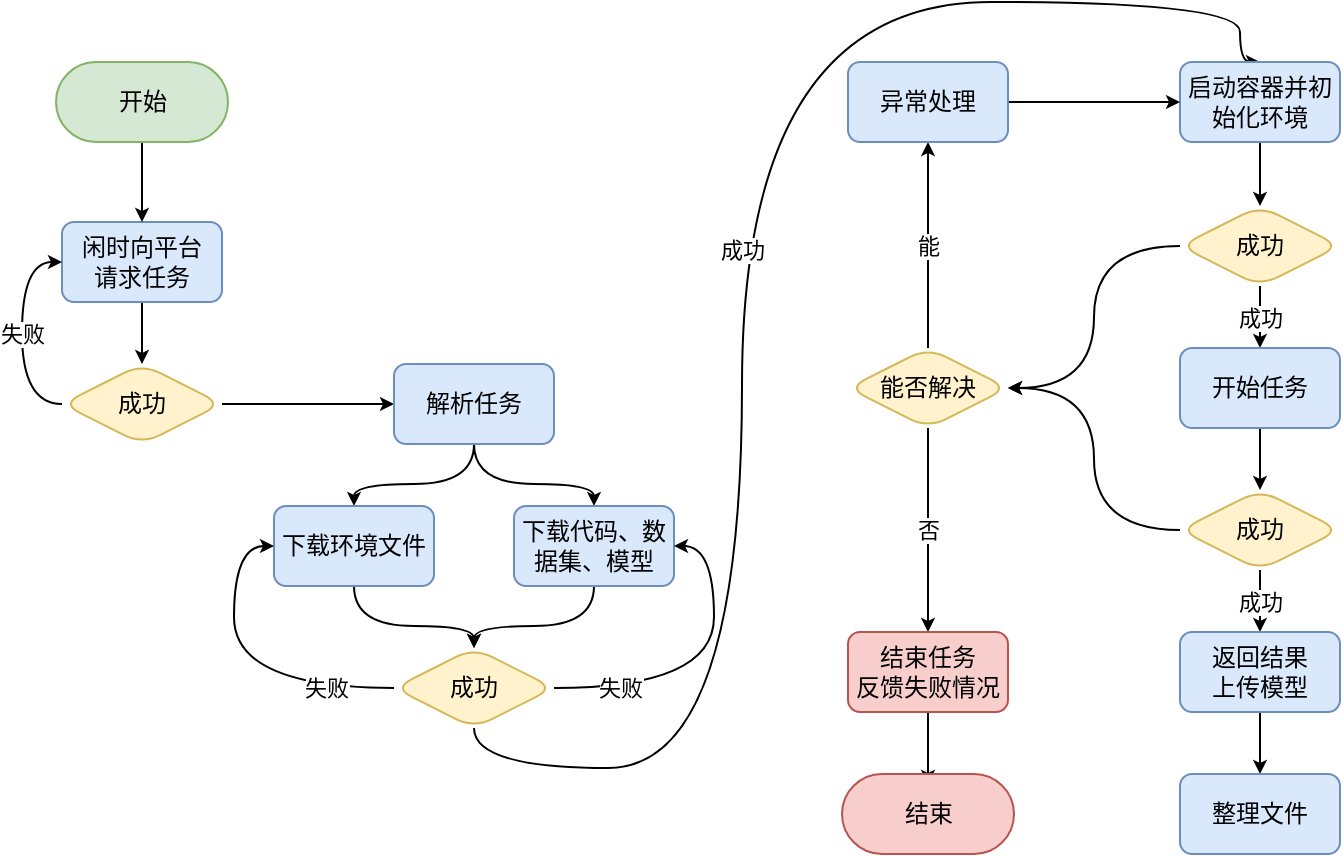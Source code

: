 <mxfile version="20.8.23" type="github">
  <diagram id="qqj5SGeIcp3CO3WpwL2j" name="第 1 页">
    <mxGraphModel dx="1975" dy="727" grid="1" gridSize="10" guides="1" tooltips="1" connect="1" arrows="1" fold="1" page="1" pageScale="1" pageWidth="827" pageHeight="1169" math="0" shadow="0">
      <root>
        <mxCell id="0" />
        <mxCell id="1" parent="0" />
        <mxCell id="T0Joc_rf6QLan3yxdYTv-22" style="edgeStyle=orthogonalEdgeStyle;curved=1;rounded=0;orthogonalLoop=1;jettySize=auto;html=1;exitX=0.5;exitY=1;exitDx=0;exitDy=0;entryX=0.5;entryY=0;entryDx=0;entryDy=0;startSize=4;endSize=4;fontFamily=Times New Roman;" parent="1" source="T0Joc_rf6QLan3yxdYTv-3" target="T0Joc_rf6QLan3yxdYTv-4" edge="1">
          <mxGeometry relative="1" as="geometry" />
        </mxCell>
        <mxCell id="T0Joc_rf6QLan3yxdYTv-3" value="闲时向平台&lt;br&gt;请求任务" style="rounded=1;whiteSpace=wrap;html=1;fillColor=#dae8fc;strokeColor=#6c8ebf;fontFamily=Times New Roman;" parent="1" vertex="1">
          <mxGeometry x="-790" y="110" width="80" height="40" as="geometry" />
        </mxCell>
        <mxCell id="T0Joc_rf6QLan3yxdYTv-24" value="失败" style="edgeStyle=orthogonalEdgeStyle;curved=1;rounded=0;orthogonalLoop=1;jettySize=auto;html=1;exitX=0;exitY=0.5;exitDx=0;exitDy=0;entryX=0;entryY=0.5;entryDx=0;entryDy=0;startSize=4;endSize=4;fontFamily=Times New Roman;" parent="1" source="T0Joc_rf6QLan3yxdYTv-4" target="T0Joc_rf6QLan3yxdYTv-3" edge="1">
          <mxGeometry relative="1" as="geometry" />
        </mxCell>
        <mxCell id="T0Joc_rf6QLan3yxdYTv-63" style="edgeStyle=orthogonalEdgeStyle;curved=1;rounded=0;orthogonalLoop=1;jettySize=auto;html=1;exitX=1;exitY=0.5;exitDx=0;exitDy=0;entryX=0;entryY=0.5;entryDx=0;entryDy=0;startSize=4;endSize=4;fontFamily=Times New Roman;" parent="1" source="T0Joc_rf6QLan3yxdYTv-4" target="T0Joc_rf6QLan3yxdYTv-5" edge="1">
          <mxGeometry relative="1" as="geometry" />
        </mxCell>
        <mxCell id="T0Joc_rf6QLan3yxdYTv-4" value="成功" style="rhombus;whiteSpace=wrap;html=1;rounded=1;fillColor=#fff2cc;strokeColor=#d6b656;fontFamily=Times New Roman;" parent="1" vertex="1">
          <mxGeometry x="-790" y="181" width="80" height="40" as="geometry" />
        </mxCell>
        <mxCell id="T0Joc_rf6QLan3yxdYTv-61" style="edgeStyle=orthogonalEdgeStyle;curved=1;rounded=0;orthogonalLoop=1;jettySize=auto;html=1;exitX=0.5;exitY=1;exitDx=0;exitDy=0;entryX=0.5;entryY=0;entryDx=0;entryDy=0;startSize=4;endSize=4;fontFamily=Times New Roman;" parent="1" source="T0Joc_rf6QLan3yxdYTv-5" target="T0Joc_rf6QLan3yxdYTv-6" edge="1">
          <mxGeometry relative="1" as="geometry" />
        </mxCell>
        <mxCell id="T0Joc_rf6QLan3yxdYTv-62" style="edgeStyle=orthogonalEdgeStyle;curved=1;rounded=0;orthogonalLoop=1;jettySize=auto;html=1;exitX=0.5;exitY=1;exitDx=0;exitDy=0;entryX=0.5;entryY=0;entryDx=0;entryDy=0;startSize=4;endSize=4;fontFamily=Times New Roman;" parent="1" source="T0Joc_rf6QLan3yxdYTv-5" target="T0Joc_rf6QLan3yxdYTv-7" edge="1">
          <mxGeometry relative="1" as="geometry" />
        </mxCell>
        <mxCell id="T0Joc_rf6QLan3yxdYTv-5" value="解析任务" style="rounded=1;whiteSpace=wrap;html=1;fillColor=#dae8fc;strokeColor=#6c8ebf;fontFamily=Times New Roman;" parent="1" vertex="1">
          <mxGeometry x="-624" y="181" width="80" height="40" as="geometry" />
        </mxCell>
        <mxCell id="T0Joc_rf6QLan3yxdYTv-28" style="edgeStyle=orthogonalEdgeStyle;curved=1;rounded=0;orthogonalLoop=1;jettySize=auto;html=1;exitX=0.5;exitY=1;exitDx=0;exitDy=0;entryX=0.5;entryY=0;entryDx=0;entryDy=0;startSize=4;endSize=4;fontFamily=Times New Roman;" parent="1" source="T0Joc_rf6QLan3yxdYTv-6" target="T0Joc_rf6QLan3yxdYTv-8" edge="1">
          <mxGeometry relative="1" as="geometry" />
        </mxCell>
        <mxCell id="T0Joc_rf6QLan3yxdYTv-6" value="下载环境文件" style="rounded=1;whiteSpace=wrap;html=1;fillColor=#dae8fc;strokeColor=#6c8ebf;fontFamily=Times New Roman;" parent="1" vertex="1">
          <mxGeometry x="-684" y="252" width="80" height="40" as="geometry" />
        </mxCell>
        <mxCell id="T0Joc_rf6QLan3yxdYTv-31" style="edgeStyle=orthogonalEdgeStyle;curved=1;rounded=0;orthogonalLoop=1;jettySize=auto;html=1;exitX=0.5;exitY=1;exitDx=0;exitDy=0;entryX=0.5;entryY=0;entryDx=0;entryDy=0;startSize=4;endSize=4;fontFamily=Times New Roman;" parent="1" source="T0Joc_rf6QLan3yxdYTv-7" target="T0Joc_rf6QLan3yxdYTv-8" edge="1">
          <mxGeometry relative="1" as="geometry" />
        </mxCell>
        <mxCell id="T0Joc_rf6QLan3yxdYTv-7" value="下载代码、数据集、模型" style="rounded=1;whiteSpace=wrap;html=1;fillColor=#dae8fc;strokeColor=#6c8ebf;fontFamily=Times New Roman;" parent="1" vertex="1">
          <mxGeometry x="-564" y="252" width="80" height="40" as="geometry" />
        </mxCell>
        <mxCell id="T0Joc_rf6QLan3yxdYTv-32" style="edgeStyle=orthogonalEdgeStyle;curved=1;rounded=0;orthogonalLoop=1;jettySize=auto;html=1;exitX=1;exitY=0.5;exitDx=0;exitDy=0;entryX=1;entryY=0.5;entryDx=0;entryDy=0;startSize=4;endSize=4;fontFamily=Times New Roman;" parent="1" source="T0Joc_rf6QLan3yxdYTv-8" target="T0Joc_rf6QLan3yxdYTv-7" edge="1">
          <mxGeometry relative="1" as="geometry" />
        </mxCell>
        <mxCell id="T0Joc_rf6QLan3yxdYTv-44" value="失败" style="edgeLabel;html=1;align=center;verticalAlign=middle;resizable=0;points=[];fontFamily=Times New Roman;" parent="T0Joc_rf6QLan3yxdYTv-32" vertex="1" connectable="0">
          <mxGeometry x="-0.468" y="7" relative="1" as="geometry">
            <mxPoint x="-13" y="7" as="offset" />
          </mxGeometry>
        </mxCell>
        <mxCell id="T0Joc_rf6QLan3yxdYTv-33" style="edgeStyle=orthogonalEdgeStyle;curved=1;rounded=0;orthogonalLoop=1;jettySize=auto;html=1;exitX=0;exitY=0.5;exitDx=0;exitDy=0;entryX=0;entryY=0.5;entryDx=0;entryDy=0;startSize=4;endSize=4;fontFamily=Times New Roman;" parent="1" source="T0Joc_rf6QLan3yxdYTv-8" target="T0Joc_rf6QLan3yxdYTv-6" edge="1">
          <mxGeometry relative="1" as="geometry" />
        </mxCell>
        <mxCell id="T0Joc_rf6QLan3yxdYTv-43" value="失败" style="edgeLabel;html=1;align=center;verticalAlign=middle;resizable=0;points=[];fontFamily=Times New Roman;" parent="T0Joc_rf6QLan3yxdYTv-33" vertex="1" connectable="0">
          <mxGeometry x="-0.632" y="-5" relative="1" as="geometry">
            <mxPoint x="-3" y="5" as="offset" />
          </mxGeometry>
        </mxCell>
        <mxCell id="T0Joc_rf6QLan3yxdYTv-34" style="edgeStyle=orthogonalEdgeStyle;curved=1;rounded=0;orthogonalLoop=1;jettySize=auto;html=1;exitX=0.5;exitY=1;exitDx=0;exitDy=0;entryX=0.5;entryY=0;entryDx=0;entryDy=0;startSize=4;endSize=4;fontFamily=Times New Roman;" parent="1" source="T0Joc_rf6QLan3yxdYTv-8" target="T0Joc_rf6QLan3yxdYTv-9" edge="1">
          <mxGeometry relative="1" as="geometry">
            <Array as="points">
              <mxPoint x="-584" y="383" />
              <mxPoint x="-450" y="383" />
              <mxPoint x="-450" />
              <mxPoint x="-201" />
            </Array>
          </mxGeometry>
        </mxCell>
        <mxCell id="T0Joc_rf6QLan3yxdYTv-45" value="成功" style="edgeLabel;html=1;align=center;verticalAlign=middle;resizable=0;points=[];fontFamily=Times New Roman;" parent="T0Joc_rf6QLan3yxdYTv-34" vertex="1" connectable="0">
          <mxGeometry relative="1" as="geometry">
            <mxPoint as="offset" />
          </mxGeometry>
        </mxCell>
        <mxCell id="T0Joc_rf6QLan3yxdYTv-8" value="成功" style="rhombus;whiteSpace=wrap;html=1;rounded=1;fillColor=#fff2cc;strokeColor=#d6b656;fontFamily=Times New Roman;" parent="1" vertex="1">
          <mxGeometry x="-624" y="323" width="80" height="40" as="geometry" />
        </mxCell>
        <mxCell id="T0Joc_rf6QLan3yxdYTv-35" style="edgeStyle=orthogonalEdgeStyle;curved=1;rounded=0;orthogonalLoop=1;jettySize=auto;html=1;entryX=0.5;entryY=0;entryDx=0;entryDy=0;startSize=4;endSize=4;fontFamily=Times New Roman;" parent="1" source="T0Joc_rf6QLan3yxdYTv-9" target="T0Joc_rf6QLan3yxdYTv-12" edge="1">
          <mxGeometry relative="1" as="geometry" />
        </mxCell>
        <mxCell id="T0Joc_rf6QLan3yxdYTv-9" value="启动容器并初始化环境" style="rounded=1;whiteSpace=wrap;html=1;fillColor=#dae8fc;strokeColor=#6c8ebf;fontFamily=Times New Roman;" parent="1" vertex="1">
          <mxGeometry x="-231" y="30" width="80" height="40" as="geometry" />
        </mxCell>
        <mxCell id="T0Joc_rf6QLan3yxdYTv-36" style="edgeStyle=orthogonalEdgeStyle;curved=1;rounded=0;orthogonalLoop=1;jettySize=auto;html=1;exitX=0.5;exitY=1;exitDx=0;exitDy=0;entryX=0.5;entryY=0;entryDx=0;entryDy=0;startSize=4;endSize=4;fontFamily=Times New Roman;" parent="1" source="T0Joc_rf6QLan3yxdYTv-12" target="T0Joc_rf6QLan3yxdYTv-13" edge="1">
          <mxGeometry relative="1" as="geometry" />
        </mxCell>
        <mxCell id="T0Joc_rf6QLan3yxdYTv-46" value="成功" style="edgeLabel;html=1;align=center;verticalAlign=middle;resizable=0;points=[];fontFamily=Times New Roman;" parent="T0Joc_rf6QLan3yxdYTv-36" vertex="1" connectable="0">
          <mxGeometry relative="1" as="geometry">
            <mxPoint as="offset" />
          </mxGeometry>
        </mxCell>
        <mxCell id="T0Joc_rf6QLan3yxdYTv-66" style="edgeStyle=orthogonalEdgeStyle;curved=1;rounded=0;orthogonalLoop=1;jettySize=auto;html=1;exitX=0;exitY=0.5;exitDx=0;exitDy=0;entryX=1;entryY=0.5;entryDx=0;entryDy=0;startSize=4;endSize=4;fontFamily=Times New Roman;" parent="1" source="T0Joc_rf6QLan3yxdYTv-12" target="T0Joc_rf6QLan3yxdYTv-77" edge="1">
          <mxGeometry relative="1" as="geometry">
            <mxPoint x="-301" y="191" as="targetPoint" />
          </mxGeometry>
        </mxCell>
        <mxCell id="T0Joc_rf6QLan3yxdYTv-12" value="成功" style="rhombus;whiteSpace=wrap;html=1;rounded=1;fillColor=#fff2cc;strokeColor=#d6b656;fontFamily=Times New Roman;" parent="1" vertex="1">
          <mxGeometry x="-231" y="102" width="80" height="40" as="geometry" />
        </mxCell>
        <mxCell id="T0Joc_rf6QLan3yxdYTv-37" style="edgeStyle=orthogonalEdgeStyle;curved=1;rounded=0;orthogonalLoop=1;jettySize=auto;html=1;exitX=0.5;exitY=1;exitDx=0;exitDy=0;entryX=0.5;entryY=0;entryDx=0;entryDy=0;startSize=4;endSize=4;fontFamily=Times New Roman;" parent="1" source="T0Joc_rf6QLan3yxdYTv-13" target="T0Joc_rf6QLan3yxdYTv-15" edge="1">
          <mxGeometry relative="1" as="geometry" />
        </mxCell>
        <mxCell id="T0Joc_rf6QLan3yxdYTv-13" value="开始任务" style="rounded=1;whiteSpace=wrap;html=1;fillColor=#dae8fc;strokeColor=#6c8ebf;fontFamily=Times New Roman;" parent="1" vertex="1">
          <mxGeometry x="-231" y="173" width="80" height="40" as="geometry" />
        </mxCell>
        <mxCell id="T0Joc_rf6QLan3yxdYTv-38" style="edgeStyle=orthogonalEdgeStyle;curved=1;rounded=0;orthogonalLoop=1;jettySize=auto;html=1;exitX=0.5;exitY=1;exitDx=0;exitDy=0;entryX=0.5;entryY=0;entryDx=0;entryDy=0;startSize=4;endSize=4;fontFamily=Times New Roman;" parent="1" source="T0Joc_rf6QLan3yxdYTv-15" target="T0Joc_rf6QLan3yxdYTv-16" edge="1">
          <mxGeometry relative="1" as="geometry" />
        </mxCell>
        <mxCell id="T0Joc_rf6QLan3yxdYTv-47" value="成功" style="edgeLabel;html=1;align=center;verticalAlign=middle;resizable=0;points=[];fontFamily=Times New Roman;" parent="T0Joc_rf6QLan3yxdYTv-38" vertex="1" connectable="0">
          <mxGeometry relative="1" as="geometry">
            <mxPoint as="offset" />
          </mxGeometry>
        </mxCell>
        <mxCell id="T0Joc_rf6QLan3yxdYTv-65" style="edgeStyle=orthogonalEdgeStyle;curved=1;rounded=0;orthogonalLoop=1;jettySize=auto;html=1;exitX=0;exitY=0.5;exitDx=0;exitDy=0;entryX=1;entryY=0.5;entryDx=0;entryDy=0;startSize=4;endSize=4;fontFamily=Times New Roman;" parent="1" source="T0Joc_rf6QLan3yxdYTv-15" target="T0Joc_rf6QLan3yxdYTv-77" edge="1">
          <mxGeometry relative="1" as="geometry">
            <mxPoint x="-301" y="191" as="targetPoint" />
          </mxGeometry>
        </mxCell>
        <mxCell id="T0Joc_rf6QLan3yxdYTv-15" value="成功" style="rhombus;whiteSpace=wrap;html=1;rounded=1;fillColor=#fff2cc;strokeColor=#d6b656;fontFamily=Times New Roman;" parent="1" vertex="1">
          <mxGeometry x="-231" y="244" width="80" height="40" as="geometry" />
        </mxCell>
        <mxCell id="T0Joc_rf6QLan3yxdYTv-40" style="edgeStyle=orthogonalEdgeStyle;curved=1;rounded=0;orthogonalLoop=1;jettySize=auto;html=1;exitX=0.5;exitY=1;exitDx=0;exitDy=0;startSize=4;endSize=4;fontFamily=Times New Roman;" parent="1" source="T0Joc_rf6QLan3yxdYTv-16" target="T0Joc_rf6QLan3yxdYTv-39" edge="1">
          <mxGeometry relative="1" as="geometry" />
        </mxCell>
        <mxCell id="T0Joc_rf6QLan3yxdYTv-16" value="返回结果&lt;br&gt;上传模型" style="rounded=1;whiteSpace=wrap;html=1;fillColor=#dae8fc;strokeColor=#6c8ebf;fontFamily=Times New Roman;" parent="1" vertex="1">
          <mxGeometry x="-231" y="315" width="80" height="40" as="geometry" />
        </mxCell>
        <mxCell id="T0Joc_rf6QLan3yxdYTv-39" value="整理文件" style="rounded=1;whiteSpace=wrap;html=1;fillColor=#dae8fc;strokeColor=#6c8ebf;fontFamily=Times New Roman;" parent="1" vertex="1">
          <mxGeometry x="-231" y="386" width="80" height="40" as="geometry" />
        </mxCell>
        <mxCell id="T0Joc_rf6QLan3yxdYTv-79" style="edgeStyle=orthogonalEdgeStyle;curved=1;rounded=0;orthogonalLoop=1;jettySize=auto;html=1;exitX=0.5;exitY=0;exitDx=0;exitDy=0;startSize=4;endSize=4;fontFamily=Times New Roman;" parent="1" source="T0Joc_rf6QLan3yxdYTv-77" target="T0Joc_rf6QLan3yxdYTv-78" edge="1">
          <mxGeometry relative="1" as="geometry" />
        </mxCell>
        <mxCell id="T0Joc_rf6QLan3yxdYTv-81" value="能" style="edgeLabel;html=1;align=center;verticalAlign=middle;resizable=0;points=[];fontFamily=Times New Roman;" parent="T0Joc_rf6QLan3yxdYTv-79" vertex="1" connectable="0">
          <mxGeometry relative="1" as="geometry">
            <mxPoint as="offset" />
          </mxGeometry>
        </mxCell>
        <mxCell id="T0Joc_rf6QLan3yxdYTv-89" style="edgeStyle=orthogonalEdgeStyle;curved=1;rounded=0;orthogonalLoop=1;jettySize=auto;html=1;exitX=0.5;exitY=1;exitDx=0;exitDy=0;entryX=0.5;entryY=0;entryDx=0;entryDy=0;startSize=4;endSize=4;fontFamily=Times New Roman;" parent="1" source="T0Joc_rf6QLan3yxdYTv-77" target="T0Joc_rf6QLan3yxdYTv-82" edge="1">
          <mxGeometry relative="1" as="geometry" />
        </mxCell>
        <mxCell id="T0Joc_rf6QLan3yxdYTv-91" value="否" style="edgeLabel;html=1;align=center;verticalAlign=middle;resizable=0;points=[];fontFamily=Times New Roman;" parent="T0Joc_rf6QLan3yxdYTv-89" vertex="1" connectable="0">
          <mxGeometry relative="1" as="geometry">
            <mxPoint as="offset" />
          </mxGeometry>
        </mxCell>
        <mxCell id="T0Joc_rf6QLan3yxdYTv-77" value="能否解决" style="rhombus;whiteSpace=wrap;html=1;rounded=1;fillColor=#fff2cc;strokeColor=#d6b656;fontFamily=Times New Roman;" parent="1" vertex="1">
          <mxGeometry x="-397" y="173" width="80" height="40" as="geometry" />
        </mxCell>
        <mxCell id="T0Joc_rf6QLan3yxdYTv-80" style="edgeStyle=orthogonalEdgeStyle;curved=1;rounded=0;orthogonalLoop=1;jettySize=auto;html=1;exitX=1;exitY=0.5;exitDx=0;exitDy=0;entryX=0;entryY=0.5;entryDx=0;entryDy=0;startSize=4;endSize=4;fontFamily=Times New Roman;" parent="1" source="T0Joc_rf6QLan3yxdYTv-78" target="T0Joc_rf6QLan3yxdYTv-9" edge="1">
          <mxGeometry relative="1" as="geometry" />
        </mxCell>
        <mxCell id="T0Joc_rf6QLan3yxdYTv-78" value="异常处理" style="rounded=1;whiteSpace=wrap;html=1;fillColor=#dae8fc;strokeColor=#6c8ebf;fontFamily=Times New Roman;" parent="1" vertex="1">
          <mxGeometry x="-397" y="30" width="80" height="40" as="geometry" />
        </mxCell>
        <mxCell id="T0Joc_rf6QLan3yxdYTv-90" style="edgeStyle=orthogonalEdgeStyle;curved=1;rounded=0;orthogonalLoop=1;jettySize=auto;html=1;exitX=0.5;exitY=1;exitDx=0;exitDy=0;entryX=0.5;entryY=0.5;entryDx=0;entryDy=-15;entryPerimeter=0;startSize=4;endSize=4;fontFamily=Times New Roman;" parent="1" source="T0Joc_rf6QLan3yxdYTv-82" target="T0Joc_rf6QLan3yxdYTv-86" edge="1">
          <mxGeometry relative="1" as="geometry" />
        </mxCell>
        <mxCell id="T0Joc_rf6QLan3yxdYTv-82" value="结束任务&lt;br&gt;反馈失败情况" style="rounded=1;whiteSpace=wrap;html=1;fillColor=#f8cecc;strokeColor=#b85450;fontFamily=Times New Roman;" parent="1" vertex="1">
          <mxGeometry x="-397" y="315" width="80" height="40" as="geometry" />
        </mxCell>
        <mxCell id="T0Joc_rf6QLan3yxdYTv-92" style="edgeStyle=orthogonalEdgeStyle;curved=1;rounded=0;orthogonalLoop=1;jettySize=auto;html=1;exitX=0.5;exitY=0.5;exitDx=0;exitDy=20;exitPerimeter=0;entryX=0.5;entryY=0;entryDx=0;entryDy=0;startSize=4;endSize=4;fontFamily=Times New Roman;" parent="1" source="T0Joc_rf6QLan3yxdYTv-85" target="T0Joc_rf6QLan3yxdYTv-3" edge="1">
          <mxGeometry relative="1" as="geometry" />
        </mxCell>
        <mxCell id="T0Joc_rf6QLan3yxdYTv-85" value="开始" style="html=1;dashed=0;whitespace=wrap;shape=mxgraph.dfd.start;rounded=1;fillColor=#d5e8d4;strokeColor=#82b366;fontFamily=Times New Roman;" parent="1" vertex="1">
          <mxGeometry x="-793" y="30" width="86" height="40" as="geometry" />
        </mxCell>
        <mxCell id="T0Joc_rf6QLan3yxdYTv-86" value="结束" style="html=1;dashed=0;whitespace=wrap;shape=mxgraph.dfd.start;rounded=1;fillColor=#f8cecc;strokeColor=#b85450;fontFamily=Times New Roman;" parent="1" vertex="1">
          <mxGeometry x="-400" y="386" width="86" height="40" as="geometry" />
        </mxCell>
      </root>
    </mxGraphModel>
  </diagram>
</mxfile>
